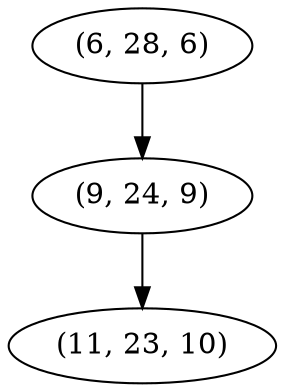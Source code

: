 digraph tree {
    "(6, 28, 6)";
    "(9, 24, 9)";
    "(11, 23, 10)";
    "(6, 28, 6)" -> "(9, 24, 9)";
    "(9, 24, 9)" -> "(11, 23, 10)";
}
